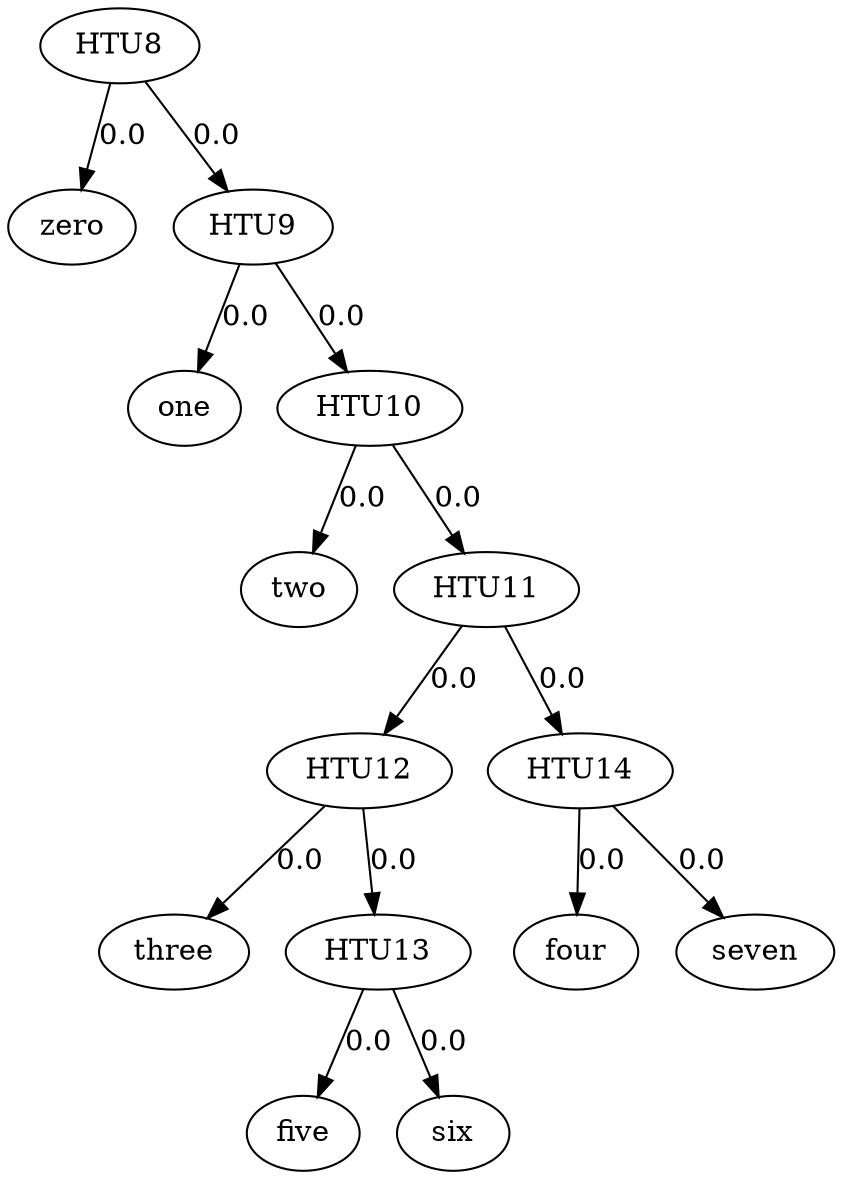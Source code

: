 digraph {
    0 [label=five];
    1 [label=four];
    2 [label=one];
    3 [label=seven];
    4 [label=six];
    5 [label=three];
    6 [label=two];
    7 [label=zero];
    8 [label=HTU8];
    9 [label=HTU9];
    10 [label=HTU10];
    11 [label=HTU11];
    12 [label=HTU12];
    13 [label=HTU13];
    14 [label=HTU14];
    8 -> 7 [label=0.0];
    8 -> 9 [label=0.0];
    9 -> 2 [label=0.0];
    9 -> 10 [label=0.0];
    10 -> 6 [label=0.0];
    10 -> 11 [label=0.0];
    11 -> 12 [label=0.0];
    11 -> 14 [label=0.0];
    12 -> 5 [label=0.0];
    12 -> 13 [label=0.0];
    13 -> 0 [label=0.0];
    13 -> 4 [label=0.0];
    14 -> 1 [label=0.0];
    14 -> 3 [label=0.0];
}